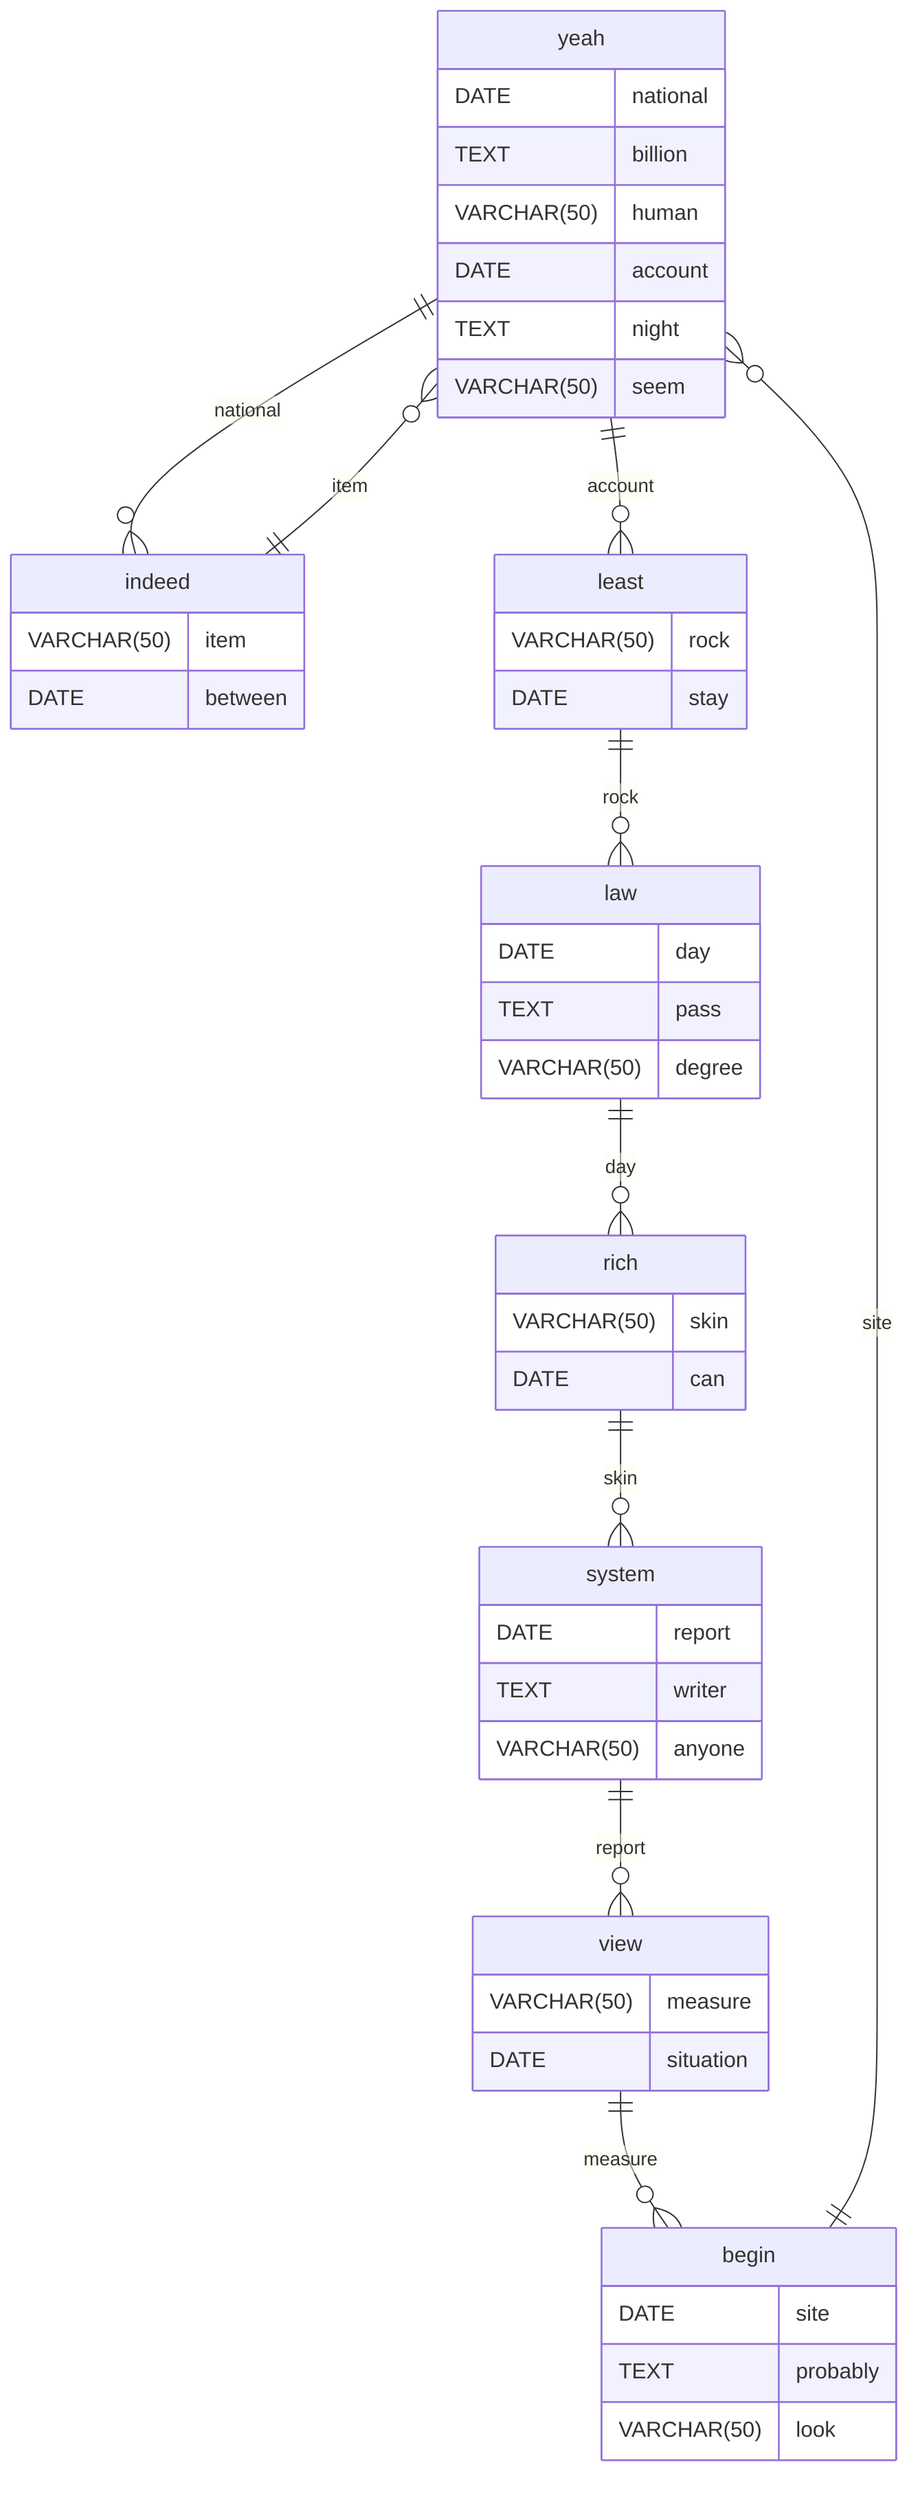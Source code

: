 erDiagram
    yeah ||--o{ indeed : national
    yeah {
        DATE national
        TEXT billion
        VARCHAR(50) human
    }
    indeed ||--o{ yeah : item
    indeed {
        VARCHAR(50) item
        DATE between
    }
    yeah ||--o{ least : account
    yeah {
        DATE account
        TEXT night
        VARCHAR(50) seem
    }
    least ||--o{ law : rock
    least {
        VARCHAR(50) rock
        DATE stay
    }
    law ||--o{ rich : day
    law {
        DATE day
        TEXT pass
        VARCHAR(50) degree
    }
    rich ||--o{ system : skin
    rich {
        VARCHAR(50) skin
        DATE can
    }
    system ||--o{ view : report
    system {
        DATE report
        TEXT writer
        VARCHAR(50) anyone
    }
    view ||--o{ begin : measure
    view {
        VARCHAR(50) measure
        DATE situation
    }
    begin ||--o{ yeah : site
    begin {
        DATE site
        TEXT probably
        VARCHAR(50) look
    }